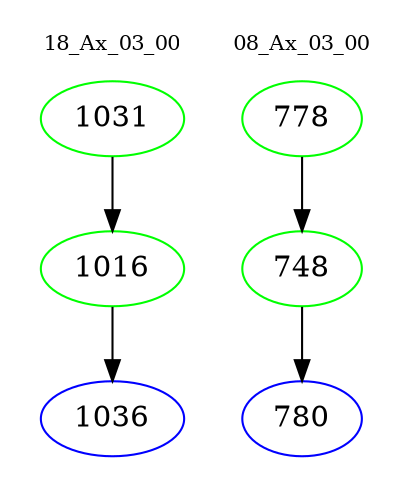 digraph{
subgraph cluster_0 {
color = white
label = "18_Ax_03_00";
fontsize=10;
T0_1031 [label="1031", color="green"]
T0_1031 -> T0_1016 [color="black"]
T0_1016 [label="1016", color="green"]
T0_1016 -> T0_1036 [color="black"]
T0_1036 [label="1036", color="blue"]
}
subgraph cluster_1 {
color = white
label = "08_Ax_03_00";
fontsize=10;
T1_778 [label="778", color="green"]
T1_778 -> T1_748 [color="black"]
T1_748 [label="748", color="green"]
T1_748 -> T1_780 [color="black"]
T1_780 [label="780", color="blue"]
}
}
